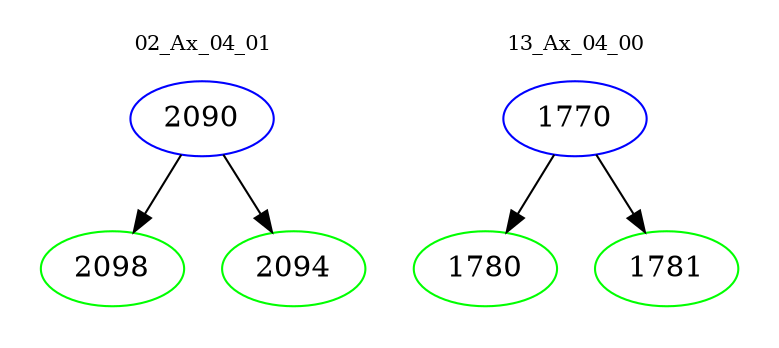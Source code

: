 digraph{
subgraph cluster_0 {
color = white
label = "02_Ax_04_01";
fontsize=10;
T0_2090 [label="2090", color="blue"]
T0_2090 -> T0_2098 [color="black"]
T0_2098 [label="2098", color="green"]
T0_2090 -> T0_2094 [color="black"]
T0_2094 [label="2094", color="green"]
}
subgraph cluster_1 {
color = white
label = "13_Ax_04_00";
fontsize=10;
T1_1770 [label="1770", color="blue"]
T1_1770 -> T1_1780 [color="black"]
T1_1780 [label="1780", color="green"]
T1_1770 -> T1_1781 [color="black"]
T1_1781 [label="1781", color="green"]
}
}
